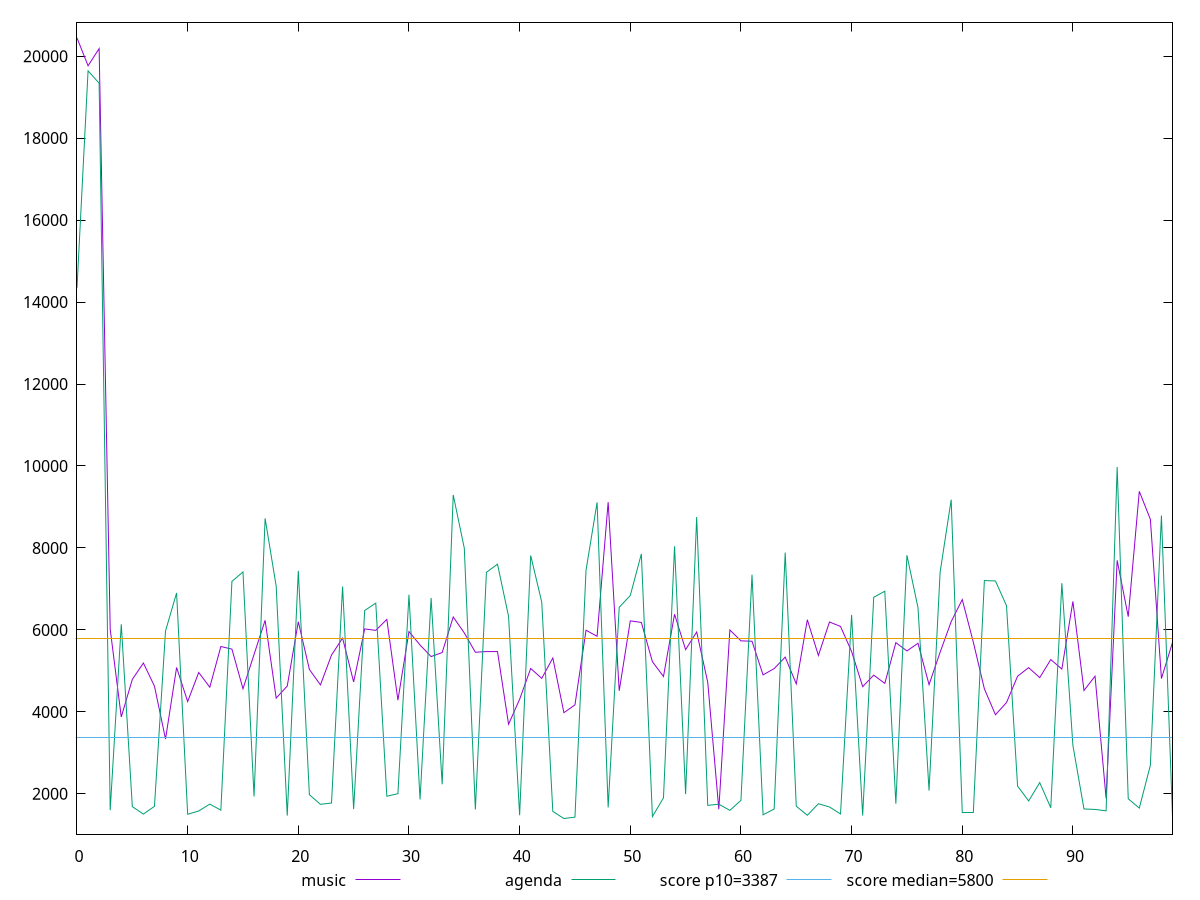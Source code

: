 reset

$music <<EOF
0 20444.818773012274
1 19764.785074286363
2 20184.500402827303
3 6018.487281722791
4 3877.394020465705
5 4793.23704757685
6 5192.324400210114
7 4627.81604788636
8 3337.7912988144867
9 5083.125828644262
10 4252.306328061081
11 4962.0449575092225
12 4602.528246716258
13 5595.1092501626745
14 5531.7811202422745
15 4564.782721264599
16 5401.83570285562
17 6234.078965239754
18 4337.2217688219835
19 4630.820669987502
20 6200.694396108647
21 5036.471367763348
22 4658.859332206983
23 5386.307022017586
24 5801.224864469408
25 4730.141150034389
26 6025.657804635045
27 5989.406166607931
28 6256.70814774352
29 4286.317385421131
30 5960.008605412908
31 5632.694873742033
32 5350.0441160137725
33 5448.233974555767
34 6315.759439887786
35 5926.439158580606
36 5455.142216020777
37 5472.403826055945
38 5471.870230089954
39 3698.8300087513985
40 4307.1172856902385
41 5059.174892103023
42 4818.067889554259
43 5315.235453310081
44 3980.5965975178965
45 4171.5649917468745
46 5992.204970119961
47 5844.971839647513
48 9116.963470201805
49 4514.319846478154
50 6221.4165063636665
51 6182.861862168527
52 5225.102760811109
53 4864.255711124475
54 6382.053803626949
55 5520.277528487865
56 5949.970958807422
57 4722.2595728380875
58 1625.5768302680967
59 5998.666452840373
60 5733.6173229304095
61 5724.0543983259995
62 4902.6573672144195
63 5056.434110481479
64 5336.657238371023
65 4682.535254278253
66 6248.553449281098
67 5376.437717342151
68 6193.044146980043
69 6084.816155203704
70 5473.947192586476
71 4616.499596874434
72 4896.45229582695
73 4695.901804679423
74 5689.924707954251
75 5487.43235080485
76 5674.462253774999
77 4665.166637925965
78 5455.201716416692
79 6202.171568436476
80 6740.871055898799
81 5701.3326544820875
82 4562.520662270792
83 3930.363248256455
84 4228.109166001131
85 4870.553707628988
86 5080.426861198391
87 4836.160874121264
88 5277.08572261306
89 5045.8577748930065
90 6695.76932946593
91 4522.435712627446
92 4871.543987774138
93 1892.9199999999996
94 7697.30347556551
95 6323.8259529978295
96 9381.599672794246
97 8699.36291143423
98 4813.569740557707
99 5694.013864805873
EOF

$agenda <<EOF
0 14348.05073603173
1 19641.093868220618
2 19339.23420005637
3 1601.144
4 6138.266504334457
5 1688.1119999999999
6 1506.4620000000002
7 1695.8775
8 5975.268410503402
9 6902.224659085277
10 1502.0369999999998
11 1582.6050000000002
12 1749.9340000000002
13 1603.554
14 7185.201887686129
15 7414.66981994904
16 1935.0330695796956
17 8722.186692411688
18 7066.92297335751
19 1470.579
20 7441.280720510541
21 1980.2754782730096
22 1744.2668640190127
23 1776.8850000000002
24 7058.484680236397
25 1627.846
26 6474.438938449937
27 6653.757635312395
28 1942.385434322356
29 2004.5992975749966
30 6858.458084630001
31 1863.3924999999997
32 6780.764562819421
33 2232.677656695556
34 9293.836231587356
35 7994.586304466449
36 1618.3605000000002
37 7406.022665570839
38 7604.815402346184
39 6331.470514331
40 1479.219
41 7816.272638199749
42 6676.393475108229
43 1572.276714996719
44 1398.5955981654665
45 1432.5133069846956
46 7454.757148093957
47 9112.186610982517
48 1670.6460000000002
49 6552.736606886138
50 6839.883007261398
51 7854.206864117272
52 1445.8740000000003
53 1903.07
54 8040.9033781486
55 1993.6639440654758
56 8754.635051374615
57 1719.372
58 1748.0191445220948
59 1597.862
60 1841.025808546448
61 7348.186734011821
62 1489.122
63 1629.7355000000002
64 7888.270356183351
65 1699.395
66 1477.8359999999998
67 1758.9696720233917
68 1680.8775
69 1510.035
70 6366.566968492361
71 1471.758
72 6796.335641556569
73 6944.326016391692
74 1761.2202812377927
75 7822.036252745792
76 6544.516410748034
77 2081.1157162517547
78 7409.644536429743
79 9178.168158030578
80 1544.1501402108538
81 1545.6180000000004
82 7204.512500265448
83 7195.137786517371
84 6590.079914091255
85 2190.36380276413
86 1827.0495559238427
87 2274.624671959305
88 1660.2869999999998
89 7140.8532646116255
90 3180.3575014209728
91 1631.844
92 1620.2776114498142
93 1586.3245686874388
94 9975.660470344057
95 1881.0671711875907
96 1653.248
97 2696.9495881282783
98 8791.330393138569
99 1452.408
EOF

set key outside below
set xrange [0:99]
set yrange [1017.6711346685304:20825.74323650921]
set trange [1017.6711346685304:20825.74323650921]
set terminal svg size 640, 520 enhanced background rgb 'white'
set output "reports/report_00027_2021-02-24T12-40-31.850Z/speed-index/comparison/line/0_vs_1.svg"

plot $music title "music" with line, \
     $agenda title "agenda" with line, \
     3387 title "score p10=3387", \
     5800 title "score median=5800"

reset
